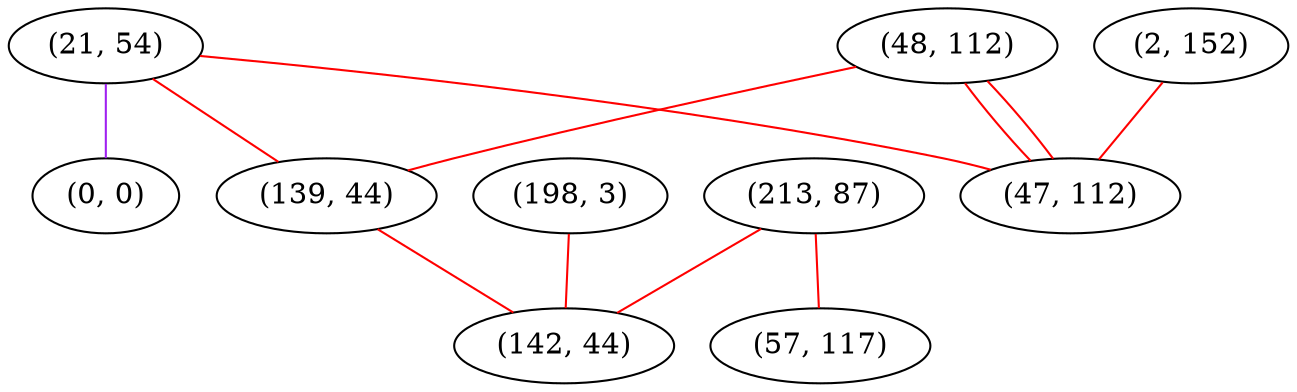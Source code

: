 graph "" {
"(48, 112)";
"(21, 54)";
"(139, 44)";
"(213, 87)";
"(198, 3)";
"(142, 44)";
"(0, 0)";
"(57, 117)";
"(2, 152)";
"(47, 112)";
"(48, 112)" -- "(139, 44)"  [color=red, key=0, weight=1];
"(48, 112)" -- "(47, 112)"  [color=red, key=0, weight=1];
"(48, 112)" -- "(47, 112)"  [color=red, key=1, weight=1];
"(21, 54)" -- "(139, 44)"  [color=red, key=0, weight=1];
"(21, 54)" -- "(0, 0)"  [color=purple, key=0, weight=4];
"(21, 54)" -- "(47, 112)"  [color=red, key=0, weight=1];
"(139, 44)" -- "(142, 44)"  [color=red, key=0, weight=1];
"(213, 87)" -- "(142, 44)"  [color=red, key=0, weight=1];
"(213, 87)" -- "(57, 117)"  [color=red, key=0, weight=1];
"(198, 3)" -- "(142, 44)"  [color=red, key=0, weight=1];
"(2, 152)" -- "(47, 112)"  [color=red, key=0, weight=1];
}
